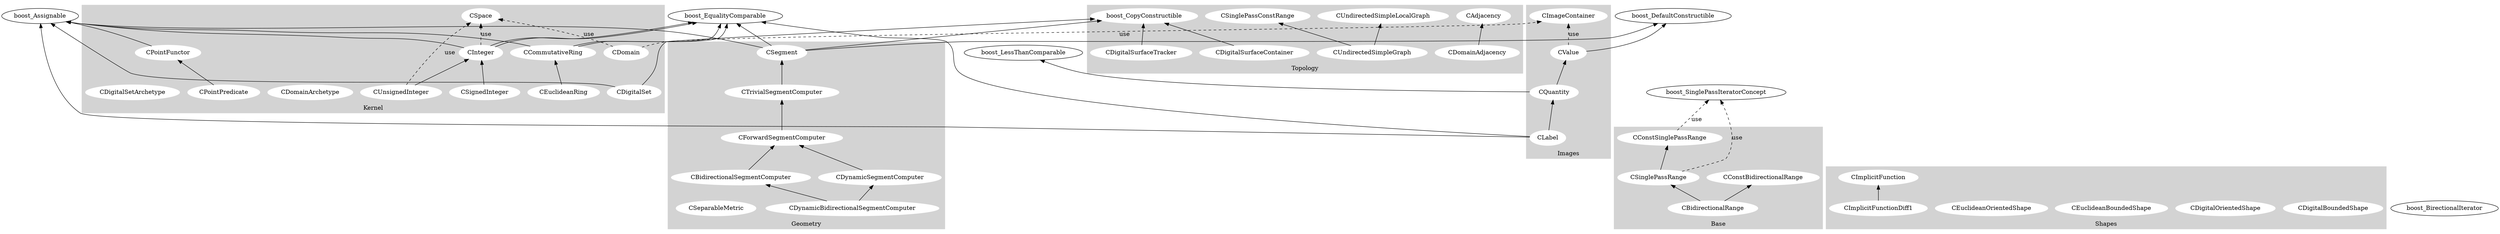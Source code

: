### Dot graph of DGtal concepts
# D. Coeurjolly


 
digraph G {
  rankdir=BT;
  
  subgraph cluster_0 {
    style=filled;
    color=lightgrey;
    node [style=filled,color=white];
    CPointPredicate -> CPointFunctor ;
    CSpace;
    CUnsignedInteger-> CInteger;
    CEuclideanRing->CCommutativeRing ;
    CSignedInteger ->  CInteger;
    CDomain;
	
    CDomainArchetype;
    CDigitalSet;
    CDigitalSetArchetype;
    label = "Kernel";
  }

  subgraph cluster_1 {
    style=filled;
    color=lightgrey;
    node [style=filled,color=white];
    CSinglePassRange-> CConstSinglePassRange ;
    CBidirectionalRange -> CSinglePassRange;
    CBidirectionalRange -> CConstBidirectionalRange;
    label = "Base";
  }

  subgraph cluster_2 {
    style=filled;
    color=lightgrey;
    node [style=filled,color=white];
    "CValue" -> CImageContainer [label="use",style=dashed] ;
    CQuantity -> CValue;
    CLabel -> CQuantity;
    label="Images";
  }
	
  subgraph cluster_3 {
    style=filled;
    color=lightgrey;
    node [style=filled,color=white];
    CDigitalBoundedShape;
    CDigitalOrientedShape;
    CEuclideanBoundedShape;
    CEuclideanOrientedShape;
    CImplicitFunctionDiff1 -> CImplicitFunction;
	  
    label="Shapes";
  }
	
  subgraph cluster_4 {
    style=filled;
    color=lightgrey;
    node [style=filled,color=white];
          
    CDigitalSurfaceContainer -> boost_CopyConstructible;
    CDigitalSurfaceTracker -> boost_CopyConstructible;
    CDomainAdjacency -> CAdjacency ; 
    CUndirectedSimpleGraph -> CSinglePassConstRange;
    CUndirectedSimpleGraph -> CUndirectedSimpleLocalGraph;
    label="Topology";
  }
  subgraph cluster_5 {
    style=filled;
    color=lightgrey;
    node [style=filled,color=white];
               
    CBidirectionalSegmentComputer -> CForwardSegmentComputer -> CTrivialSegmentComputer -> CSegment; 
    CDynamicSegmentComputer-> "CForwardSegmentComputer" ;
    CDynamicBidirectionalSegmentComputer->          CDynamicSegmentComputer  ;

    CDynamicBidirectionalSegmentComputer->          CBidirectionalSegmentComputer;
    CSeparableMetric;
    label="Geometry";
  }
	
  "CDomain" -> CImageContainer  [label="use",style=dashed];
   CDomain -> CSpace [label="use",style=dashed];
  "CInteger" -> CSpace  [label="use",style=dashed];
  "CUnsignedInteger" -> CSpace [label="use",style=dashed];


  "CConstSinglePassRange" -> boost_SinglePassIteratorConcept [label="use",style=dashed];
  "CSinglePassRange"->  boost_SinglePassIteratorConcept [label="use",style=dashed] ;
 
  CDigitalSet -> boost_CopyConstructible;
  CSegment ->  boost_CopyConstructible ;

  CValue -> boost_DefaultConstructible;
  CSegment ->boost_DefaultConstructible;

  CDigitalSet -> boost_Assignable ;
  CLabel -> boost_Assignable;
  CInteger -> boost_Assignable;
  CSegment -> boost_Assignable;
  CCommutativeRing -> boost_Assignable;
  CPointFunctor -> boost_Assignable;
  
  boost_BirectionalIterator;

  CQuantity -> boost_LessThanComparable;

  CInteger-> boost_EqualityComparable;
  CLabel-> boost_EqualityComparable;
  CSegment-> boost_EqualityComparable;
  CCommutativeRing-> boost_EqualityComparable;
  CCommutativeRing-> boost_EqualityComparable;
  CInteger-> boost_EqualityComparable;
}
